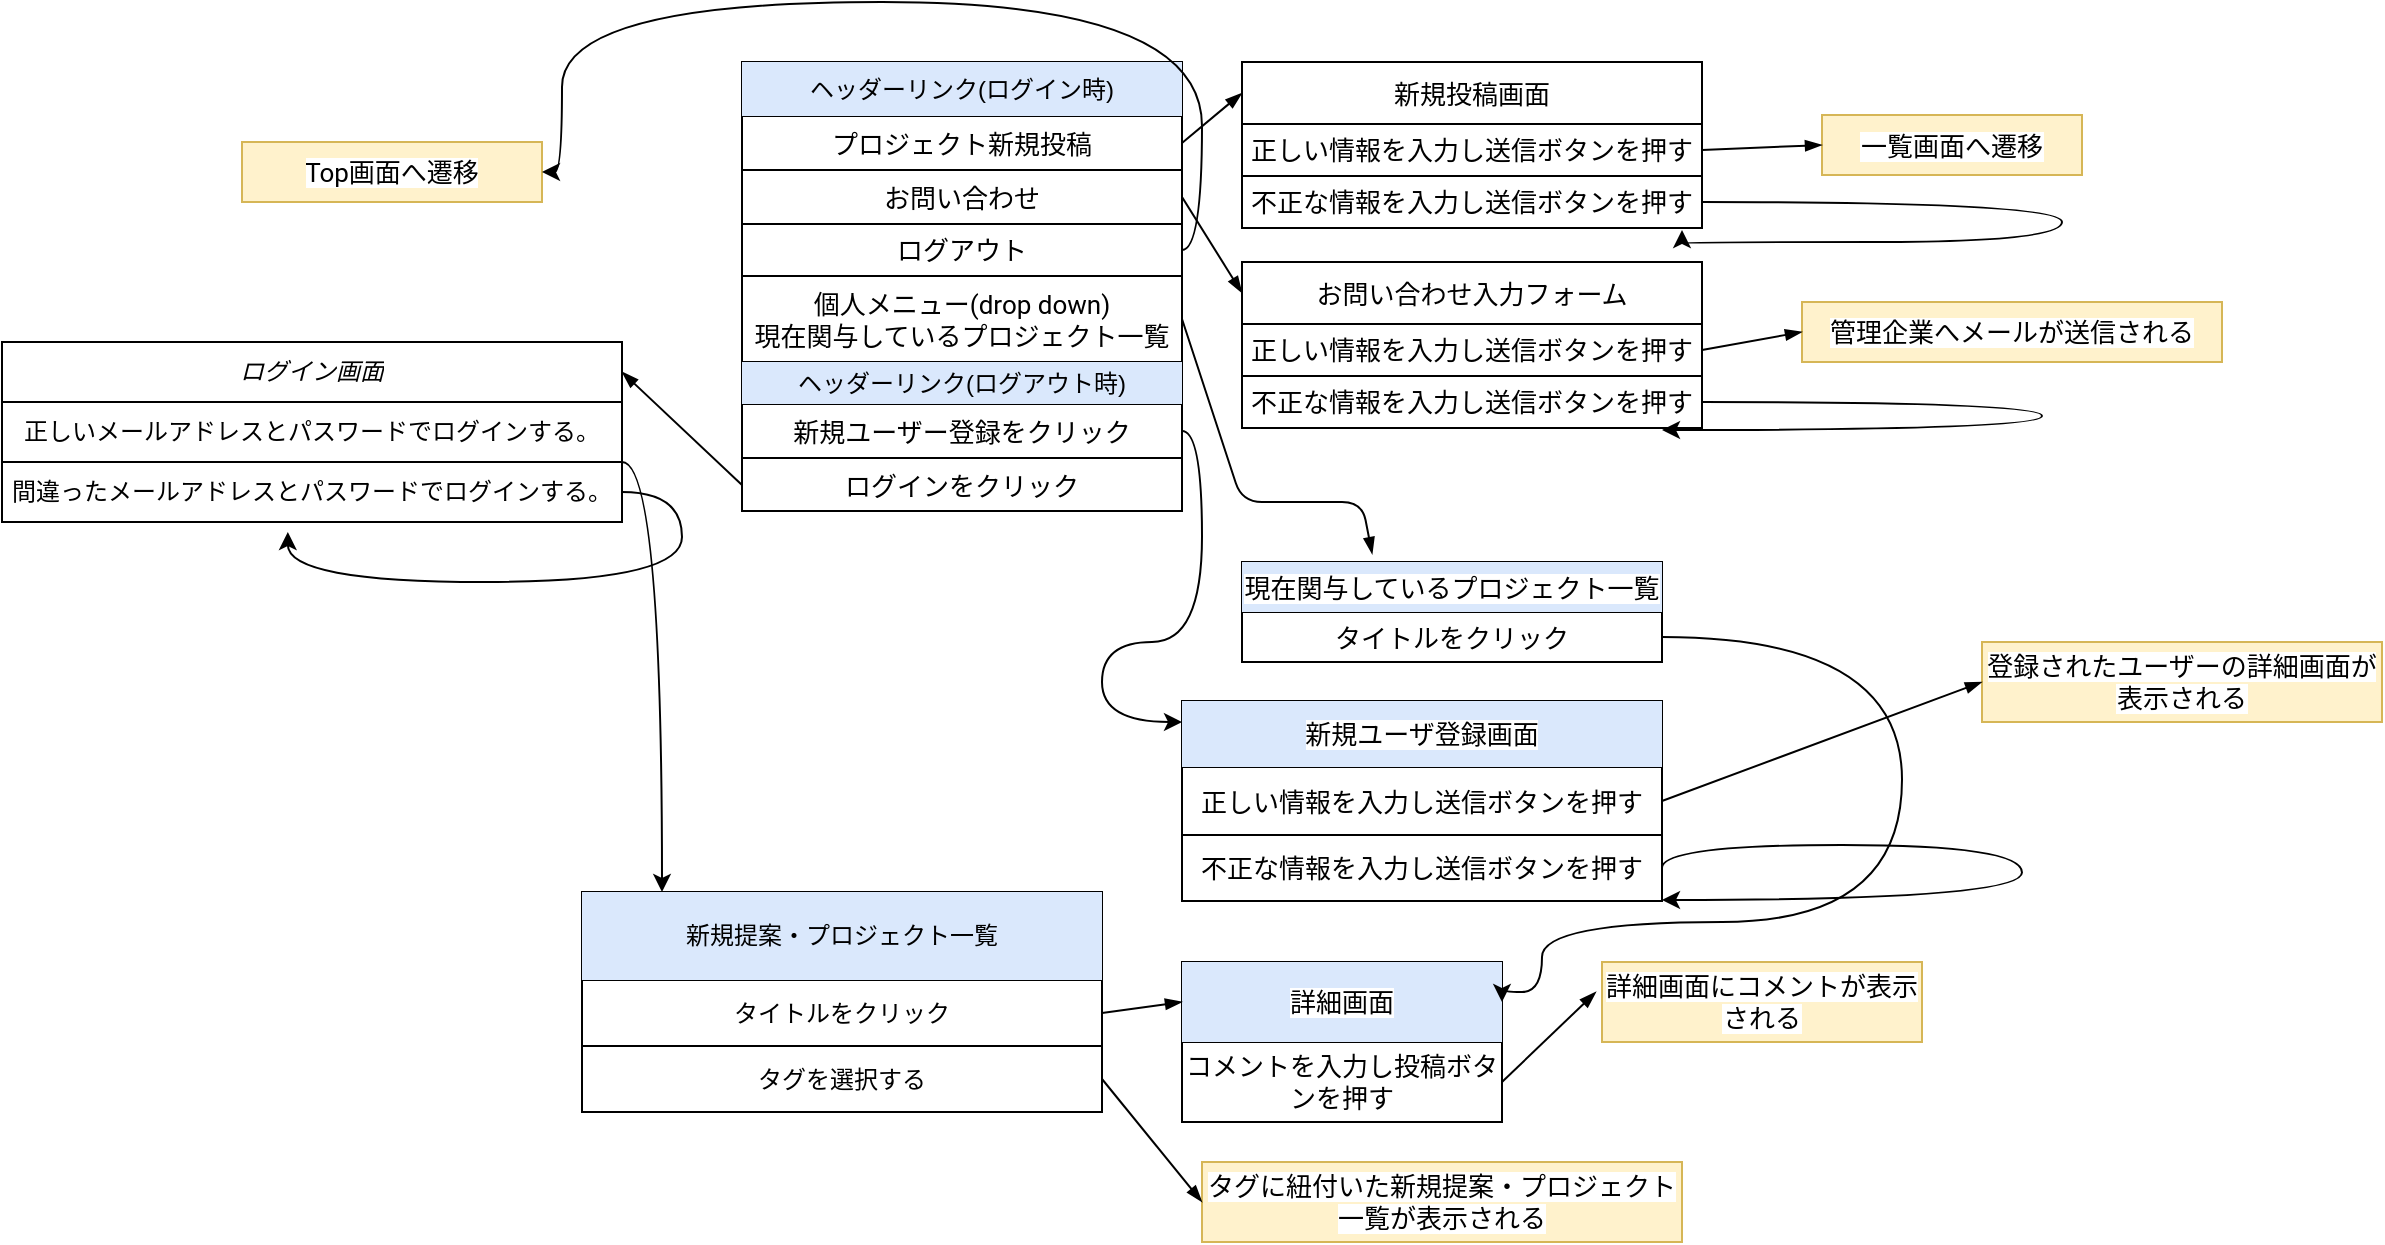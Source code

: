 <mxfile version="14.1.3" type="github" pages="2">
  <diagram id="C5RBs43oDa-KdzZeNtuy" name="画面遷移図">
    <mxGraphModel dx="481" dy="471" grid="1" gridSize="10" guides="1" tooltips="1" connect="1" arrows="1" fold="1" page="1" pageScale="1" pageWidth="1654" pageHeight="1169" math="0" shadow="0">
      <root>
        <mxCell id="WIyWlLk6GJQsqaUBKTNV-0" />
        <mxCell id="WIyWlLk6GJQsqaUBKTNV-1" parent="WIyWlLk6GJQsqaUBKTNV-0" />
        <mxCell id="aL4d4vG_SEdJMuqijJNs-0" value="" style="edgeStyle=orthogonalEdgeStyle;orthogonalLoop=1;jettySize=auto;html=1;curved=1;" edge="1" source="aL4d4vG_SEdJMuqijJNs-1" target="aL4d4vG_SEdJMuqijJNs-9" parent="WIyWlLk6GJQsqaUBKTNV-1">
          <mxGeometry relative="1" as="geometry">
            <Array as="points">
              <mxPoint x="500" y="450" />
              <mxPoint x="500" y="690" />
              <mxPoint x="590" y="690" />
            </Array>
          </mxGeometry>
        </mxCell>
        <mxCell id="aL4d4vG_SEdJMuqijJNs-1" value="" style="shape=table;html=1;whiteSpace=wrap;startSize=0;container=1;collapsible=0;childLayout=tableLayout;" vertex="1" parent="WIyWlLk6GJQsqaUBKTNV-1">
          <mxGeometry x="170" y="390" width="310" height="90" as="geometry" />
        </mxCell>
        <mxCell id="aL4d4vG_SEdJMuqijJNs-2" value="" style="shape=partialRectangle;html=1;whiteSpace=wrap;collapsible=0;dropTarget=0;pointerEvents=0;fillColor=none;top=0;left=0;bottom=0;right=0;points=[[0,0.5],[1,0.5]];portConstraint=eastwest;" vertex="1" parent="aL4d4vG_SEdJMuqijJNs-1">
          <mxGeometry width="310" height="30" as="geometry" />
        </mxCell>
        <mxCell id="aL4d4vG_SEdJMuqijJNs-3" value="&lt;span style=&quot;font-style: italic&quot;&gt;ログイン画面&lt;/span&gt;" style="shape=partialRectangle;html=1;whiteSpace=wrap;connectable=0;overflow=hidden;fillColor=none;top=0;left=0;bottom=0;right=0;" vertex="1" parent="aL4d4vG_SEdJMuqijJNs-2">
          <mxGeometry width="310" height="30" as="geometry" />
        </mxCell>
        <mxCell id="aL4d4vG_SEdJMuqijJNs-4" value="" style="shape=partialRectangle;html=1;whiteSpace=wrap;collapsible=0;dropTarget=0;pointerEvents=0;fillColor=none;top=0;left=0;bottom=0;right=0;points=[[0,0.5],[1,0.5]];portConstraint=eastwest;" vertex="1" parent="aL4d4vG_SEdJMuqijJNs-1">
          <mxGeometry y="30" width="310" height="30" as="geometry" />
        </mxCell>
        <mxCell id="aL4d4vG_SEdJMuqijJNs-5" value="&lt;span style=&quot;text-align: left&quot;&gt;正しいメールアドレスとパスワードでログインする。&lt;/span&gt;" style="shape=partialRectangle;html=1;whiteSpace=wrap;connectable=0;overflow=hidden;fillColor=none;top=0;left=0;bottom=0;right=0;" vertex="1" parent="aL4d4vG_SEdJMuqijJNs-4">
          <mxGeometry width="310" height="30" as="geometry" />
        </mxCell>
        <mxCell id="aL4d4vG_SEdJMuqijJNs-6" value="" style="shape=partialRectangle;html=1;whiteSpace=wrap;collapsible=0;dropTarget=0;pointerEvents=0;fillColor=none;top=0;left=0;bottom=0;right=0;points=[[0,0.5],[1,0.5]];portConstraint=eastwest;" vertex="1" parent="aL4d4vG_SEdJMuqijJNs-1">
          <mxGeometry y="60" width="310" height="30" as="geometry" />
        </mxCell>
        <mxCell id="aL4d4vG_SEdJMuqijJNs-7" value="&lt;span style=&quot;text-align: left&quot;&gt;間違ったメールアドレスとパスワードでログインする。&lt;/span&gt;" style="shape=partialRectangle;html=1;whiteSpace=wrap;connectable=0;overflow=hidden;fillColor=none;top=0;left=0;bottom=0;right=0;" vertex="1" parent="aL4d4vG_SEdJMuqijJNs-6">
          <mxGeometry width="310" height="30" as="geometry" />
        </mxCell>
        <mxCell id="aL4d4vG_SEdJMuqijJNs-8" style="edgeStyle=orthogonalEdgeStyle;curved=1;orthogonalLoop=1;jettySize=auto;html=1;exitX=1;exitY=0.5;exitDx=0;exitDy=0;entryX=0.461;entryY=1.167;entryDx=0;entryDy=0;entryPerimeter=0;" edge="1" parent="aL4d4vG_SEdJMuqijJNs-1" source="aL4d4vG_SEdJMuqijJNs-6" target="aL4d4vG_SEdJMuqijJNs-6">
          <mxGeometry relative="1" as="geometry">
            <mxPoint x="380" y="210" as="targetPoint" />
            <Array as="points">
              <mxPoint x="340" y="75" />
              <mxPoint x="340" y="120" />
              <mxPoint x="143" y="120" />
            </Array>
          </mxGeometry>
        </mxCell>
        <mxCell id="aL4d4vG_SEdJMuqijJNs-9" value="" style="shape=table;html=1;whiteSpace=wrap;startSize=0;container=1;collapsible=0;childLayout=tableLayout;" vertex="1" parent="WIyWlLk6GJQsqaUBKTNV-1">
          <mxGeometry x="460" y="665" width="260" height="110" as="geometry" />
        </mxCell>
        <mxCell id="aL4d4vG_SEdJMuqijJNs-10" value="" style="shape=partialRectangle;html=1;whiteSpace=wrap;collapsible=0;dropTarget=0;pointerEvents=0;fillColor=none;top=0;left=0;bottom=0;right=0;points=[[0,0.5],[1,0.5]];portConstraint=eastwest;" vertex="1" parent="aL4d4vG_SEdJMuqijJNs-9">
          <mxGeometry width="260" height="44" as="geometry" />
        </mxCell>
        <mxCell id="aL4d4vG_SEdJMuqijJNs-11" value="&lt;span&gt;新規提案・プロジェクト一覧&lt;/span&gt;" style="shape=partialRectangle;html=1;whiteSpace=wrap;connectable=0;overflow=hidden;fillColor=#dae8fc;top=0;left=0;bottom=0;right=0;fontStyle=0;strokeColor=#6c8ebf;" vertex="1" parent="aL4d4vG_SEdJMuqijJNs-10">
          <mxGeometry width="260" height="44" as="geometry" />
        </mxCell>
        <mxCell id="aL4d4vG_SEdJMuqijJNs-12" value="" style="shape=partialRectangle;html=1;whiteSpace=wrap;collapsible=0;dropTarget=0;pointerEvents=0;fillColor=none;top=0;left=0;bottom=0;right=0;points=[[0,0.5],[1,0.5]];portConstraint=eastwest;" vertex="1" parent="aL4d4vG_SEdJMuqijJNs-9">
          <mxGeometry y="44" width="260" height="33" as="geometry" />
        </mxCell>
        <mxCell id="aL4d4vG_SEdJMuqijJNs-13" value="&lt;div style=&quot;text-align: left&quot;&gt;&lt;span&gt;タイトルをクリック&lt;/span&gt;&lt;/div&gt;" style="shape=partialRectangle;html=1;whiteSpace=wrap;connectable=0;overflow=hidden;fillColor=none;top=0;left=0;bottom=0;right=0;" vertex="1" parent="aL4d4vG_SEdJMuqijJNs-12">
          <mxGeometry width="260" height="33" as="geometry" />
        </mxCell>
        <mxCell id="aL4d4vG_SEdJMuqijJNs-14" value="" style="shape=partialRectangle;html=1;whiteSpace=wrap;collapsible=0;dropTarget=0;pointerEvents=0;fillColor=none;top=0;left=0;bottom=0;right=0;points=[[0,0.5],[1,0.5]];portConstraint=eastwest;" vertex="1" parent="aL4d4vG_SEdJMuqijJNs-9">
          <mxGeometry y="77" width="260" height="33" as="geometry" />
        </mxCell>
        <mxCell id="aL4d4vG_SEdJMuqijJNs-15" value="&lt;div style=&quot;text-align: left&quot;&gt;&lt;span&gt;タグを選択する&lt;/span&gt;&lt;/div&gt;" style="shape=partialRectangle;html=1;whiteSpace=wrap;connectable=0;overflow=hidden;fillColor=none;top=0;left=0;bottom=0;right=0;" vertex="1" parent="aL4d4vG_SEdJMuqijJNs-14">
          <mxGeometry width="260" height="33" as="geometry" />
        </mxCell>
        <mxCell id="aL4d4vG_SEdJMuqijJNs-16" value="" style="shape=table;html=1;whiteSpace=wrap;startSize=0;container=1;collapsible=0;childLayout=tableLayout;" vertex="1" parent="WIyWlLk6GJQsqaUBKTNV-1">
          <mxGeometry x="760" y="700" width="160" height="80" as="geometry" />
        </mxCell>
        <mxCell id="aL4d4vG_SEdJMuqijJNs-17" value="" style="shape=partialRectangle;html=1;whiteSpace=wrap;collapsible=0;dropTarget=0;pointerEvents=0;fillColor=none;top=0;left=0;bottom=0;right=0;points=[[0,0.5],[1,0.5]];portConstraint=eastwest;" vertex="1" parent="aL4d4vG_SEdJMuqijJNs-16">
          <mxGeometry width="160" height="40" as="geometry" />
        </mxCell>
        <mxCell id="aL4d4vG_SEdJMuqijJNs-18" value="&lt;span style=&quot;font-family: &amp;#34;roboto&amp;#34; , &amp;#34;robotodraft&amp;#34; , &amp;#34;helvetica&amp;#34; , &amp;#34;arial&amp;#34; , sans-serif ; font-size: 13px ; background-color: rgb(255 , 255 , 255)&quot;&gt;詳細画面&lt;/span&gt;" style="shape=partialRectangle;html=1;whiteSpace=wrap;connectable=0;overflow=hidden;fillColor=#dae8fc;top=0;left=0;bottom=0;right=0;strokeColor=#6c8ebf;" vertex="1" parent="aL4d4vG_SEdJMuqijJNs-17">
          <mxGeometry width="160" height="40" as="geometry" />
        </mxCell>
        <mxCell id="aL4d4vG_SEdJMuqijJNs-19" value="" style="shape=partialRectangle;html=1;whiteSpace=wrap;collapsible=0;dropTarget=0;pointerEvents=0;fillColor=none;top=0;left=0;bottom=0;right=0;points=[[0,0.5],[1,0.5]];portConstraint=eastwest;" vertex="1" parent="aL4d4vG_SEdJMuqijJNs-16">
          <mxGeometry y="40" width="160" height="40" as="geometry" />
        </mxCell>
        <mxCell id="aL4d4vG_SEdJMuqijJNs-20" value="&lt;span style=&quot;font-family: &amp;#34;roboto&amp;#34; , &amp;#34;robotodraft&amp;#34; , &amp;#34;helvetica&amp;#34; , &amp;#34;arial&amp;#34; , sans-serif ; font-size: 13px ; background-color: rgb(255 , 255 , 255)&quot;&gt;コメントを入力し&lt;/span&gt;&lt;span style=&quot;font-family: &amp;#34;roboto&amp;#34; , &amp;#34;robotodraft&amp;#34; , &amp;#34;helvetica&amp;#34; , &amp;#34;arial&amp;#34; , sans-serif ; font-size: 13px ; background-color: rgb(255 , 255 , 255)&quot;&gt;投稿ボタンを押す&lt;/span&gt;&lt;span style=&quot;font-family: &amp;#34;roboto&amp;#34; , &amp;#34;robotodraft&amp;#34; , &amp;#34;helvetica&amp;#34; , &amp;#34;arial&amp;#34; , sans-serif ; font-size: 13px ; background-color: rgb(255 , 255 , 255)&quot;&gt;&lt;br&gt;&lt;/span&gt;" style="shape=partialRectangle;html=1;whiteSpace=wrap;connectable=0;overflow=hidden;fillColor=none;top=0;left=0;bottom=0;right=0;" vertex="1" parent="aL4d4vG_SEdJMuqijJNs-19">
          <mxGeometry width="160" height="40" as="geometry" />
        </mxCell>
        <mxCell id="aL4d4vG_SEdJMuqijJNs-31" value="" style="shape=table;html=1;whiteSpace=wrap;startSize=0;container=1;collapsible=0;childLayout=tableLayout;fillColor=#fff2cc;strokeColor=#d6b656;" vertex="1" parent="WIyWlLk6GJQsqaUBKTNV-1">
          <mxGeometry x="970" y="700" width="160" height="40" as="geometry" />
        </mxCell>
        <mxCell id="aL4d4vG_SEdJMuqijJNs-32" value="" style="shape=partialRectangle;html=1;whiteSpace=wrap;collapsible=0;dropTarget=0;pointerEvents=0;fillColor=none;top=0;left=0;bottom=0;right=0;points=[[0,0.5],[1,0.5]];portConstraint=eastwest;" vertex="1" parent="aL4d4vG_SEdJMuqijJNs-31">
          <mxGeometry width="160" height="40" as="geometry" />
        </mxCell>
        <mxCell id="aL4d4vG_SEdJMuqijJNs-33" value="&lt;span style=&quot;font-family: &amp;#34;roboto&amp;#34; , &amp;#34;robotodraft&amp;#34; , &amp;#34;helvetica&amp;#34; , &amp;#34;arial&amp;#34; , sans-serif ; font-size: 13px ; background-color: rgb(255 , 255 , 255)&quot;&gt;詳細画面にコメントが表示される&lt;/span&gt;" style="shape=partialRectangle;html=1;whiteSpace=wrap;connectable=0;overflow=hidden;fillColor=none;top=0;left=0;bottom=0;right=0;" vertex="1" parent="aL4d4vG_SEdJMuqijJNs-32">
          <mxGeometry width="160" height="40" as="geometry" />
        </mxCell>
        <mxCell id="aL4d4vG_SEdJMuqijJNs-34" value="" style="shape=table;html=1;whiteSpace=wrap;startSize=0;container=1;collapsible=0;childLayout=tableLayout;" vertex="1" parent="WIyWlLk6GJQsqaUBKTNV-1">
          <mxGeometry x="540" y="250" width="220" height="150" as="geometry" />
        </mxCell>
        <mxCell id="aL4d4vG_SEdJMuqijJNs-35" value="" style="shape=partialRectangle;html=1;whiteSpace=wrap;collapsible=0;dropTarget=0;pointerEvents=0;fillColor=none;top=0;left=0;bottom=0;right=0;points=[[0,0.5],[1,0.5]];portConstraint=eastwest;" vertex="1" parent="aL4d4vG_SEdJMuqijJNs-34">
          <mxGeometry width="220" height="27" as="geometry" />
        </mxCell>
        <mxCell id="aL4d4vG_SEdJMuqijJNs-36" value="ヘッダーリンク(ログイン時)" style="shape=partialRectangle;html=1;whiteSpace=wrap;connectable=0;overflow=hidden;fillColor=#dae8fc;top=0;left=0;bottom=0;right=0;strokeColor=#6c8ebf;" vertex="1" parent="aL4d4vG_SEdJMuqijJNs-35">
          <mxGeometry width="220" height="27" as="geometry" />
        </mxCell>
        <mxCell id="aL4d4vG_SEdJMuqijJNs-37" value="" style="shape=partialRectangle;html=1;whiteSpace=wrap;collapsible=0;dropTarget=0;pointerEvents=0;fillColor=none;top=0;left=0;bottom=0;right=0;points=[[0,0.5],[1,0.5]];portConstraint=eastwest;" vertex="1" parent="aL4d4vG_SEdJMuqijJNs-34">
          <mxGeometry y="27" width="220" height="27" as="geometry" />
        </mxCell>
        <mxCell id="aL4d4vG_SEdJMuqijJNs-38" value="&lt;span style=&quot;font-family: &amp;#34;roboto&amp;#34; , &amp;#34;robotodraft&amp;#34; , &amp;#34;helvetica&amp;#34; , &amp;#34;arial&amp;#34; , sans-serif ; font-size: 13px ; background-color: rgb(255 , 255 , 255)&quot;&gt;プロジェクト新規投稿&lt;/span&gt;" style="shape=partialRectangle;html=1;whiteSpace=wrap;connectable=0;overflow=hidden;fillColor=none;top=0;left=0;bottom=0;right=0;" vertex="1" parent="aL4d4vG_SEdJMuqijJNs-37">
          <mxGeometry width="220" height="27" as="geometry" />
        </mxCell>
        <mxCell id="aL4d4vG_SEdJMuqijJNs-39" value="" style="shape=partialRectangle;html=1;whiteSpace=wrap;collapsible=0;dropTarget=0;pointerEvents=0;fillColor=none;top=0;left=0;bottom=0;right=0;points=[[0,0.5],[1,0.5]];portConstraint=eastwest;" vertex="1" parent="aL4d4vG_SEdJMuqijJNs-34">
          <mxGeometry y="54" width="220" height="27" as="geometry" />
        </mxCell>
        <mxCell id="aL4d4vG_SEdJMuqijJNs-40" value="&lt;span style=&quot;font-family: &amp;#34;roboto&amp;#34; , &amp;#34;robotodraft&amp;#34; , &amp;#34;helvetica&amp;#34; , &amp;#34;arial&amp;#34; , sans-serif ; font-size: 13px ; background-color: rgb(255 , 255 , 255)&quot;&gt;お問い合わせ&lt;/span&gt;" style="shape=partialRectangle;html=1;whiteSpace=wrap;connectable=0;overflow=hidden;fillColor=none;top=0;left=0;bottom=0;right=0;" vertex="1" parent="aL4d4vG_SEdJMuqijJNs-39">
          <mxGeometry width="220" height="27" as="geometry" />
        </mxCell>
        <mxCell id="aL4d4vG_SEdJMuqijJNs-41" style="shape=partialRectangle;html=1;whiteSpace=wrap;collapsible=0;dropTarget=0;pointerEvents=0;fillColor=none;top=0;left=0;bottom=0;right=0;points=[[0,0.5],[1,0.5]];portConstraint=eastwest;" vertex="1" parent="aL4d4vG_SEdJMuqijJNs-34">
          <mxGeometry y="81" width="220" height="26" as="geometry" />
        </mxCell>
        <mxCell id="aL4d4vG_SEdJMuqijJNs-42" value="&lt;span style=&quot;font-family: &amp;#34;roboto&amp;#34; , &amp;#34;robotodraft&amp;#34; , &amp;#34;helvetica&amp;#34; , &amp;#34;arial&amp;#34; , sans-serif ; font-size: 13px ; background-color: rgb(255 , 255 , 255)&quot;&gt;ログアウト&lt;/span&gt;" style="shape=partialRectangle;html=1;whiteSpace=wrap;connectable=0;overflow=hidden;fillColor=none;top=0;left=0;bottom=0;right=0;" vertex="1" parent="aL4d4vG_SEdJMuqijJNs-41">
          <mxGeometry width="220" height="26" as="geometry" />
        </mxCell>
        <mxCell id="aL4d4vG_SEdJMuqijJNs-43" style="shape=partialRectangle;html=1;whiteSpace=wrap;collapsible=0;dropTarget=0;pointerEvents=0;fillColor=none;top=0;left=0;bottom=0;right=0;points=[[0,0.5],[1,0.5]];portConstraint=eastwest;" vertex="1" parent="aL4d4vG_SEdJMuqijJNs-34">
          <mxGeometry y="107" width="220" height="43" as="geometry" />
        </mxCell>
        <mxCell id="aL4d4vG_SEdJMuqijJNs-44" value="&lt;span style=&quot;font-family: &amp;#34;roboto&amp;#34; , &amp;#34;robotodraft&amp;#34; , &amp;#34;helvetica&amp;#34; , &amp;#34;arial&amp;#34; , sans-serif ; font-size: 13px ; background-color: rgb(255 , 255 , 255)&quot;&gt;個人メニュー(drop down)&lt;br&gt;&lt;/span&gt;&lt;span style=&quot;font-family: &amp;#34;roboto&amp;#34; , &amp;#34;robotodraft&amp;#34; , &amp;#34;helvetica&amp;#34; , &amp;#34;arial&amp;#34; , sans-serif ; font-size: 13px ; background-color: rgb(255 , 255 , 255)&quot;&gt;現在関与しているプロジェクト一覧&lt;/span&gt;&lt;span style=&quot;font-family: &amp;#34;roboto&amp;#34; , &amp;#34;robotodraft&amp;#34; , &amp;#34;helvetica&amp;#34; , &amp;#34;arial&amp;#34; , sans-serif ; font-size: 13px ; background-color: rgb(255 , 255 , 255)&quot;&gt;&lt;br&gt;&lt;/span&gt;" style="shape=partialRectangle;html=1;whiteSpace=wrap;connectable=0;overflow=hidden;fillColor=none;top=0;left=0;bottom=0;right=0;strokeWidth=4;" vertex="1" parent="aL4d4vG_SEdJMuqijJNs-43">
          <mxGeometry width="220" height="43" as="geometry" />
        </mxCell>
        <mxCell id="aL4d4vG_SEdJMuqijJNs-45" value="" style="shape=table;html=1;whiteSpace=wrap;startSize=0;container=1;collapsible=0;childLayout=tableLayout;" vertex="1" parent="WIyWlLk6GJQsqaUBKTNV-1">
          <mxGeometry x="790" y="250" width="230" height="83" as="geometry" />
        </mxCell>
        <mxCell id="aL4d4vG_SEdJMuqijJNs-46" value="" style="shape=partialRectangle;html=1;whiteSpace=wrap;collapsible=0;dropTarget=0;pointerEvents=0;fillColor=none;top=0;left=0;bottom=0;right=0;points=[[0,0.5],[1,0.5]];portConstraint=eastwest;" vertex="1" parent="aL4d4vG_SEdJMuqijJNs-45">
          <mxGeometry width="230" height="31" as="geometry" />
        </mxCell>
        <mxCell id="aL4d4vG_SEdJMuqijJNs-47" value="&lt;span style=&quot;font-family: &amp;#34;roboto&amp;#34; , &amp;#34;robotodraft&amp;#34; , &amp;#34;helvetica&amp;#34; , &amp;#34;arial&amp;#34; , sans-serif ; font-size: 13px ; background-color: rgb(255 , 255 , 255)&quot;&gt;新規投稿画面&lt;/span&gt;" style="shape=partialRectangle;html=1;whiteSpace=wrap;connectable=0;overflow=hidden;fillColor=none;top=0;left=0;bottom=0;right=0;" vertex="1" parent="aL4d4vG_SEdJMuqijJNs-46">
          <mxGeometry width="230" height="31" as="geometry" />
        </mxCell>
        <mxCell id="aL4d4vG_SEdJMuqijJNs-48" value="" style="shape=partialRectangle;html=1;whiteSpace=wrap;collapsible=0;dropTarget=0;pointerEvents=0;fillColor=none;top=0;left=0;bottom=0;right=0;points=[[0,0.5],[1,0.5]];portConstraint=eastwest;" vertex="1" parent="aL4d4vG_SEdJMuqijJNs-45">
          <mxGeometry y="31" width="230" height="26" as="geometry" />
        </mxCell>
        <mxCell id="aL4d4vG_SEdJMuqijJNs-49" value="&lt;span style=&quot;font-family: &amp;#34;roboto&amp;#34; , &amp;#34;robotodraft&amp;#34; , &amp;#34;helvetica&amp;#34; , &amp;#34;arial&amp;#34; , sans-serif ; font-size: 13px ; background-color: rgb(255 , 255 , 255)&quot;&gt;正しい情報を入力し送信ボタンを押す&lt;/span&gt;" style="shape=partialRectangle;html=1;whiteSpace=wrap;connectable=0;overflow=hidden;fillColor=none;top=0;left=0;bottom=0;right=0;" vertex="1" parent="aL4d4vG_SEdJMuqijJNs-48">
          <mxGeometry width="230" height="26" as="geometry" />
        </mxCell>
        <mxCell id="aL4d4vG_SEdJMuqijJNs-50" style="shape=partialRectangle;html=1;whiteSpace=wrap;collapsible=0;dropTarget=0;pointerEvents=0;fillColor=none;top=0;left=0;bottom=0;right=0;points=[[0,0.5],[1,0.5]];portConstraint=eastwest;" vertex="1" parent="aL4d4vG_SEdJMuqijJNs-45">
          <mxGeometry y="57" width="230" height="26" as="geometry" />
        </mxCell>
        <mxCell id="aL4d4vG_SEdJMuqijJNs-51" value="&lt;span style=&quot;font-family: &amp;#34;roboto&amp;#34; , &amp;#34;robotodraft&amp;#34; , &amp;#34;helvetica&amp;#34; , &amp;#34;arial&amp;#34; , sans-serif ; font-size: 13px ; background-color: rgb(255 , 255 , 255)&quot;&gt;不正な情報を入力し送信ボタンを押す&lt;/span&gt;" style="shape=partialRectangle;html=1;whiteSpace=wrap;connectable=0;overflow=hidden;fillColor=none;top=0;left=0;bottom=0;right=0;" vertex="1" parent="aL4d4vG_SEdJMuqijJNs-50">
          <mxGeometry width="230" height="26" as="geometry" />
        </mxCell>
        <mxCell id="aL4d4vG_SEdJMuqijJNs-52" value="" style="shape=table;html=1;whiteSpace=wrap;startSize=0;container=1;collapsible=0;childLayout=tableLayout;fillColor=#fff2cc;strokeColor=#d6b656;" vertex="1" parent="WIyWlLk6GJQsqaUBKTNV-1">
          <mxGeometry x="1080" y="276.5" width="130" height="30" as="geometry" />
        </mxCell>
        <mxCell id="aL4d4vG_SEdJMuqijJNs-53" value="" style="shape=partialRectangle;html=1;whiteSpace=wrap;collapsible=0;dropTarget=0;pointerEvents=0;fillColor=none;top=0;left=0;bottom=0;right=0;points=[[0,0.5],[1,0.5]];portConstraint=eastwest;" vertex="1" parent="aL4d4vG_SEdJMuqijJNs-52">
          <mxGeometry width="130" height="30" as="geometry" />
        </mxCell>
        <mxCell id="aL4d4vG_SEdJMuqijJNs-54" value="&lt;span style=&quot;font-family: &amp;#34;roboto&amp;#34; , &amp;#34;robotodraft&amp;#34; , &amp;#34;helvetica&amp;#34; , &amp;#34;arial&amp;#34; , sans-serif ; font-size: 13px ; background-color: rgb(255 , 255 , 255)&quot;&gt;一覧画面へ遷移&lt;/span&gt;" style="shape=partialRectangle;html=1;whiteSpace=wrap;connectable=0;overflow=hidden;fillColor=none;top=0;left=0;bottom=0;right=0;" vertex="1" parent="aL4d4vG_SEdJMuqijJNs-53">
          <mxGeometry width="130" height="30" as="geometry" />
        </mxCell>
        <mxCell id="aL4d4vG_SEdJMuqijJNs-55" value="" style="shape=table;html=1;whiteSpace=wrap;startSize=0;container=1;collapsible=0;childLayout=tableLayout;" vertex="1" parent="WIyWlLk6GJQsqaUBKTNV-1">
          <mxGeometry x="790" y="350" width="230" height="83" as="geometry" />
        </mxCell>
        <mxCell id="aL4d4vG_SEdJMuqijJNs-56" value="" style="shape=partialRectangle;html=1;whiteSpace=wrap;collapsible=0;dropTarget=0;pointerEvents=0;fillColor=none;top=0;left=0;bottom=0;right=0;points=[[0,0.5],[1,0.5]];portConstraint=eastwest;" vertex="1" parent="aL4d4vG_SEdJMuqijJNs-55">
          <mxGeometry width="230" height="31" as="geometry" />
        </mxCell>
        <mxCell id="aL4d4vG_SEdJMuqijJNs-57" value="&lt;span style=&quot;font-family: &amp;#34;roboto&amp;#34; , &amp;#34;robotodraft&amp;#34; , &amp;#34;helvetica&amp;#34; , &amp;#34;arial&amp;#34; , sans-serif ; font-size: 13px ; background-color: rgb(255 , 255 , 255)&quot;&gt;お問い合わせ入力フォーム&lt;/span&gt;" style="shape=partialRectangle;html=1;whiteSpace=wrap;connectable=0;overflow=hidden;fillColor=none;top=0;left=0;bottom=0;right=0;" vertex="1" parent="aL4d4vG_SEdJMuqijJNs-56">
          <mxGeometry width="230" height="31" as="geometry" />
        </mxCell>
        <mxCell id="aL4d4vG_SEdJMuqijJNs-58" value="" style="shape=partialRectangle;html=1;whiteSpace=wrap;collapsible=0;dropTarget=0;pointerEvents=0;fillColor=none;top=0;left=0;bottom=0;right=0;points=[[0,0.5],[1,0.5]];portConstraint=eastwest;" vertex="1" parent="aL4d4vG_SEdJMuqijJNs-55">
          <mxGeometry y="31" width="230" height="26" as="geometry" />
        </mxCell>
        <mxCell id="aL4d4vG_SEdJMuqijJNs-59" value="&lt;span style=&quot;font-family: &amp;#34;roboto&amp;#34; , &amp;#34;robotodraft&amp;#34; , &amp;#34;helvetica&amp;#34; , &amp;#34;arial&amp;#34; , sans-serif ; font-size: 13px ; background-color: rgb(255 , 255 , 255)&quot;&gt;正しい情報を入力し送信ボタンを押す&lt;/span&gt;" style="shape=partialRectangle;html=1;whiteSpace=wrap;connectable=0;overflow=hidden;fillColor=none;top=0;left=0;bottom=0;right=0;" vertex="1" parent="aL4d4vG_SEdJMuqijJNs-58">
          <mxGeometry width="230" height="26" as="geometry" />
        </mxCell>
        <mxCell id="aL4d4vG_SEdJMuqijJNs-60" style="shape=partialRectangle;html=1;whiteSpace=wrap;collapsible=0;dropTarget=0;pointerEvents=0;fillColor=none;top=0;left=0;bottom=0;right=0;points=[[0,0.5],[1,0.5]];portConstraint=eastwest;" vertex="1" parent="aL4d4vG_SEdJMuqijJNs-55">
          <mxGeometry y="57" width="230" height="26" as="geometry" />
        </mxCell>
        <mxCell id="aL4d4vG_SEdJMuqijJNs-61" value="&lt;span style=&quot;font-family: &amp;#34;roboto&amp;#34; , &amp;#34;robotodraft&amp;#34; , &amp;#34;helvetica&amp;#34; , &amp;#34;arial&amp;#34; , sans-serif ; font-size: 13px ; background-color: rgb(255 , 255 , 255)&quot;&gt;不正な情報を入力し送信ボタンを押す&lt;/span&gt;" style="shape=partialRectangle;html=1;whiteSpace=wrap;connectable=0;overflow=hidden;fillColor=none;top=0;left=0;bottom=0;right=0;" vertex="1" parent="aL4d4vG_SEdJMuqijJNs-60">
          <mxGeometry width="230" height="26" as="geometry" />
        </mxCell>
        <mxCell id="aL4d4vG_SEdJMuqijJNs-62" style="edgeStyle=orthogonalEdgeStyle;curved=1;orthogonalLoop=1;jettySize=auto;html=1;exitX=1;exitY=0.5;exitDx=0;exitDy=0;exitPerimeter=0;" edge="1" parent="aL4d4vG_SEdJMuqijJNs-55" source="aL4d4vG_SEdJMuqijJNs-60">
          <mxGeometry relative="1" as="geometry">
            <mxPoint x="240" y="70" as="sourcePoint" />
            <mxPoint x="210" y="84" as="targetPoint" />
            <Array as="points">
              <mxPoint x="400" y="70" />
              <mxPoint x="400" y="84" />
            </Array>
          </mxGeometry>
        </mxCell>
        <mxCell id="aL4d4vG_SEdJMuqijJNs-63" value="" style="shape=table;html=1;whiteSpace=wrap;startSize=0;container=1;collapsible=0;childLayout=tableLayout;fillColor=#fff2cc;strokeColor=#d6b656;" vertex="1" parent="WIyWlLk6GJQsqaUBKTNV-1">
          <mxGeometry x="1070" y="370" width="210" height="30" as="geometry" />
        </mxCell>
        <mxCell id="aL4d4vG_SEdJMuqijJNs-64" value="" style="shape=partialRectangle;html=1;whiteSpace=wrap;collapsible=0;dropTarget=0;pointerEvents=0;fillColor=none;top=0;left=0;bottom=0;right=0;points=[[0,0.5],[1,0.5]];portConstraint=eastwest;" vertex="1" parent="aL4d4vG_SEdJMuqijJNs-63">
          <mxGeometry width="210" height="30" as="geometry" />
        </mxCell>
        <mxCell id="aL4d4vG_SEdJMuqijJNs-65" value="&lt;span style=&quot;font-family: &amp;#34;roboto&amp;#34; , &amp;#34;robotodraft&amp;#34; , &amp;#34;helvetica&amp;#34; , &amp;#34;arial&amp;#34; , sans-serif ; font-size: 13px ; background-color: rgb(255 , 255 , 255)&quot;&gt;管理企業へメールが送信される&lt;/span&gt;" style="shape=partialRectangle;html=1;whiteSpace=wrap;connectable=0;overflow=hidden;fillColor=none;top=0;left=0;bottom=0;right=0;" vertex="1" parent="aL4d4vG_SEdJMuqijJNs-64">
          <mxGeometry width="210" height="30" as="geometry" />
        </mxCell>
        <mxCell id="aL4d4vG_SEdJMuqijJNs-66" value="" style="shape=table;html=1;whiteSpace=wrap;startSize=0;container=1;collapsible=0;childLayout=tableLayout;fillColor=#fff2cc;strokeColor=#d6b656;" vertex="1" parent="WIyWlLk6GJQsqaUBKTNV-1">
          <mxGeometry x="290" y="290" width="150" height="30" as="geometry" />
        </mxCell>
        <mxCell id="aL4d4vG_SEdJMuqijJNs-67" value="" style="shape=partialRectangle;html=1;whiteSpace=wrap;collapsible=0;dropTarget=0;pointerEvents=0;fillColor=none;top=0;left=0;bottom=0;right=0;points=[[0,0.5],[1,0.5]];portConstraint=eastwest;" vertex="1" parent="aL4d4vG_SEdJMuqijJNs-66">
          <mxGeometry width="150" height="30" as="geometry" />
        </mxCell>
        <mxCell id="aL4d4vG_SEdJMuqijJNs-68" value="&lt;span style=&quot;font-family: &amp;#34;roboto&amp;#34; , &amp;#34;robotodraft&amp;#34; , &amp;#34;helvetica&amp;#34; , &amp;#34;arial&amp;#34; , sans-serif ; font-size: 13px ; background-color: rgb(255 , 255 , 255)&quot;&gt;Top画面へ遷移&lt;/span&gt;" style="shape=partialRectangle;html=1;whiteSpace=wrap;connectable=0;overflow=hidden;fillColor=none;top=0;left=0;bottom=0;right=0;" vertex="1" parent="aL4d4vG_SEdJMuqijJNs-67">
          <mxGeometry width="150" height="30" as="geometry" />
        </mxCell>
        <mxCell id="aL4d4vG_SEdJMuqijJNs-69" style="edgeStyle=orthogonalEdgeStyle;curved=1;orthogonalLoop=1;jettySize=auto;html=1;exitX=1;exitY=0.5;exitDx=0;exitDy=0;entryX=1;entryY=0.5;entryDx=0;entryDy=0;" edge="1" source="aL4d4vG_SEdJMuqijJNs-73" target="aL4d4vG_SEdJMuqijJNs-17" parent="WIyWlLk6GJQsqaUBKTNV-1">
          <mxGeometry relative="1" as="geometry">
            <mxPoint x="1010" y="538" as="sourcePoint" />
            <mxPoint x="930" y="715" as="targetPoint" />
            <Array as="points">
              <mxPoint x="1120" y="538" />
              <mxPoint x="1120" y="680" />
              <mxPoint x="940" y="680" />
              <mxPoint x="940" y="715" />
            </Array>
          </mxGeometry>
        </mxCell>
        <mxCell id="aL4d4vG_SEdJMuqijJNs-70" value="" style="shape=table;html=1;whiteSpace=wrap;startSize=0;container=1;collapsible=0;childLayout=tableLayout;" vertex="1" parent="WIyWlLk6GJQsqaUBKTNV-1">
          <mxGeometry x="790" y="500" width="210" height="50" as="geometry" />
        </mxCell>
        <mxCell id="aL4d4vG_SEdJMuqijJNs-71" value="" style="shape=partialRectangle;html=1;whiteSpace=wrap;collapsible=0;dropTarget=0;pointerEvents=0;fillColor=none;top=0;left=0;bottom=0;right=0;points=[[0,0.5],[1,0.5]];portConstraint=eastwest;" vertex="1" parent="aL4d4vG_SEdJMuqijJNs-70">
          <mxGeometry width="210" height="25" as="geometry" />
        </mxCell>
        <mxCell id="aL4d4vG_SEdJMuqijJNs-72" value="&lt;meta charset=&quot;utf-8&quot;&gt;&lt;span style=&quot;color: rgb(0, 0, 0); font-family: roboto, robotodraft, helvetica, arial, sans-serif; font-size: 13px; font-style: normal; font-weight: 400; letter-spacing: normal; text-align: center; text-indent: 0px; text-transform: none; word-spacing: 0px; background-color: rgb(255, 255, 255); display: inline; float: none;&quot;&gt;現在関与しているプロジェクト一覧&lt;/span&gt;" style="shape=partialRectangle;html=1;whiteSpace=wrap;connectable=0;overflow=hidden;fillColor=#dae8fc;top=0;left=0;bottom=0;right=0;strokeColor=#6c8ebf;" vertex="1" parent="aL4d4vG_SEdJMuqijJNs-71">
          <mxGeometry width="210" height="25" as="geometry" />
        </mxCell>
        <mxCell id="aL4d4vG_SEdJMuqijJNs-73" style="shape=partialRectangle;html=1;whiteSpace=wrap;collapsible=0;dropTarget=0;pointerEvents=0;fillColor=none;top=0;left=0;bottom=0;right=0;points=[[0,0.5],[1,0.5]];portConstraint=eastwest;" vertex="1" parent="aL4d4vG_SEdJMuqijJNs-70">
          <mxGeometry y="25" width="210" height="25" as="geometry" />
        </mxCell>
        <mxCell id="aL4d4vG_SEdJMuqijJNs-74" value="&lt;meta charset=&quot;utf-8&quot;&gt;&lt;span style=&quot;color: rgb(0, 0, 0); font-family: roboto, robotodraft, helvetica, arial, sans-serif; font-size: 13px; font-style: normal; font-weight: 400; letter-spacing: normal; text-indent: 0px; text-transform: none; word-spacing: 0px; background-color: rgb(255, 255, 255); display: inline; float: none;&quot;&gt;タイトルをクリック&lt;/span&gt;" style="shape=partialRectangle;html=1;whiteSpace=wrap;connectable=0;overflow=hidden;fillColor=none;top=0;left=0;bottom=0;right=0;" vertex="1" parent="aL4d4vG_SEdJMuqijJNs-73">
          <mxGeometry width="210" height="25" as="geometry" />
        </mxCell>
        <mxCell id="aL4d4vG_SEdJMuqijJNs-82" value="" style="shape=table;html=1;whiteSpace=wrap;startSize=0;container=1;collapsible=0;childLayout=tableLayout;" vertex="1" parent="WIyWlLk6GJQsqaUBKTNV-1">
          <mxGeometry x="760" y="569.5" width="240" height="100" as="geometry" />
        </mxCell>
        <mxCell id="aL4d4vG_SEdJMuqijJNs-83" value="" style="shape=partialRectangle;html=1;whiteSpace=wrap;collapsible=0;dropTarget=0;pointerEvents=0;fillColor=none;top=0;left=0;bottom=0;right=0;points=[[0,0.5],[1,0.5]];portConstraint=eastwest;" vertex="1" parent="aL4d4vG_SEdJMuqijJNs-82">
          <mxGeometry width="240" height="33" as="geometry" />
        </mxCell>
        <mxCell id="aL4d4vG_SEdJMuqijJNs-84" value="&lt;span style=&quot;font-family: &amp;#34;roboto&amp;#34; , &amp;#34;robotodraft&amp;#34; , &amp;#34;helvetica&amp;#34; , &amp;#34;arial&amp;#34; , sans-serif ; font-size: 13px ; background-color: rgb(255 , 255 , 255)&quot;&gt;新規ユーザ登録画面&lt;/span&gt;" style="shape=partialRectangle;html=1;whiteSpace=wrap;connectable=0;overflow=hidden;fillColor=#dae8fc;top=0;left=0;bottom=0;right=0;strokeColor=#6c8ebf;" vertex="1" parent="aL4d4vG_SEdJMuqijJNs-83">
          <mxGeometry width="240" height="33" as="geometry" />
        </mxCell>
        <mxCell id="aL4d4vG_SEdJMuqijJNs-85" style="shape=partialRectangle;html=1;whiteSpace=wrap;collapsible=0;dropTarget=0;pointerEvents=0;fillColor=none;top=0;left=0;bottom=0;right=0;points=[[0,0.5],[1,0.5]];portConstraint=eastwest;" vertex="1" parent="aL4d4vG_SEdJMuqijJNs-82">
          <mxGeometry y="33" width="240" height="34" as="geometry" />
        </mxCell>
        <mxCell id="aL4d4vG_SEdJMuqijJNs-86" value="&lt;meta charset=&quot;utf-8&quot;&gt;&lt;span style=&quot;color: rgb(0, 0, 0); font-family: roboto, robotodraft, helvetica, arial, sans-serif; font-size: 13px; font-style: normal; font-weight: 400; letter-spacing: normal; text-indent: 0px; text-transform: none; word-spacing: 0px; background-color: rgb(255, 255, 255); display: inline; float: none;&quot;&gt;正しい情報を入力し送信ボタンを押す&lt;/span&gt;" style="shape=partialRectangle;html=1;whiteSpace=wrap;connectable=0;overflow=hidden;fillColor=none;top=0;left=0;bottom=0;right=0;" vertex="1" parent="aL4d4vG_SEdJMuqijJNs-85">
          <mxGeometry width="240" height="34" as="geometry" />
        </mxCell>
        <mxCell id="aL4d4vG_SEdJMuqijJNs-87" style="shape=partialRectangle;html=1;whiteSpace=wrap;collapsible=0;dropTarget=0;pointerEvents=0;fillColor=none;top=0;left=0;bottom=0;right=0;points=[[0,0.5],[1,0.5]];portConstraint=eastwest;" vertex="1" parent="aL4d4vG_SEdJMuqijJNs-82">
          <mxGeometry y="67" width="240" height="33" as="geometry" />
        </mxCell>
        <mxCell id="aL4d4vG_SEdJMuqijJNs-88" value="&lt;span style=&quot;font-family: &amp;#34;roboto&amp;#34; , &amp;#34;robotodraft&amp;#34; , &amp;#34;helvetica&amp;#34; , &amp;#34;arial&amp;#34; , sans-serif ; font-size: 13px ; background-color: rgb(255 , 255 , 255)&quot;&gt;不正な情報を入力し送信ボタンを押す&lt;/span&gt;" style="shape=partialRectangle;html=1;whiteSpace=wrap;connectable=0;overflow=hidden;fillColor=none;top=0;left=0;bottom=0;right=0;" vertex="1" parent="aL4d4vG_SEdJMuqijJNs-87">
          <mxGeometry width="240" height="33" as="geometry" />
        </mxCell>
        <mxCell id="aL4d4vG_SEdJMuqijJNs-89" style="edgeStyle=orthogonalEdgeStyle;curved=1;orthogonalLoop=1;jettySize=auto;html=1;exitX=1;exitY=0.5;exitDx=0;exitDy=0;entryX=1;entryY=0.985;entryDx=0;entryDy=0;entryPerimeter=0;" edge="1" parent="aL4d4vG_SEdJMuqijJNs-82" source="aL4d4vG_SEdJMuqijJNs-87" target="aL4d4vG_SEdJMuqijJNs-87">
          <mxGeometry relative="1" as="geometry">
            <mxPoint x="280" y="70.5" as="sourcePoint" />
            <mxPoint x="200" y="248" as="targetPoint" />
            <Array as="points">
              <mxPoint x="240" y="72" />
              <mxPoint x="420" y="72" />
              <mxPoint x="420" y="100" />
            </Array>
          </mxGeometry>
        </mxCell>
        <mxCell id="aL4d4vG_SEdJMuqijJNs-91" style="edgeStyle=none;orthogonalLoop=1;jettySize=auto;html=1;exitX=0;exitY=0.5;exitDx=0;exitDy=0;entryX=1;entryY=0.5;entryDx=0;entryDy=0;startArrow=blockThin;startFill=1;endArrow=none;endFill=0;" edge="1" target="aL4d4vG_SEdJMuqijJNs-19" parent="WIyWlLk6GJQsqaUBKTNV-1">
          <mxGeometry relative="1" as="geometry">
            <mxPoint x="967" y="715" as="sourcePoint" />
          </mxGeometry>
        </mxCell>
        <mxCell id="aL4d4vG_SEdJMuqijJNs-94" style="edgeStyle=none;orthogonalLoop=1;jettySize=auto;html=1;exitX=0;exitY=0.5;exitDx=0;exitDy=0;entryX=1;entryY=0.5;entryDx=0;entryDy=0;startArrow=blockThin;startFill=1;endArrow=none;endFill=0;" edge="1" source="aL4d4vG_SEdJMuqijJNs-17" target="aL4d4vG_SEdJMuqijJNs-12" parent="WIyWlLk6GJQsqaUBKTNV-1">
          <mxGeometry relative="1" as="geometry">
            <mxPoint x="730" y="750" as="sourcePoint" />
            <mxPoint x="683" y="780" as="targetPoint" />
          </mxGeometry>
        </mxCell>
        <mxCell id="aL4d4vG_SEdJMuqijJNs-95" value="" style="shape=table;html=1;whiteSpace=wrap;startSize=0;container=1;collapsible=0;childLayout=tableLayout;fillColor=#fff2cc;strokeColor=#d6b656;" vertex="1" parent="WIyWlLk6GJQsqaUBKTNV-1">
          <mxGeometry x="770" y="800" width="240" height="40" as="geometry" />
        </mxCell>
        <mxCell id="aL4d4vG_SEdJMuqijJNs-96" value="" style="shape=partialRectangle;html=1;whiteSpace=wrap;collapsible=0;dropTarget=0;pointerEvents=0;fillColor=none;top=0;left=0;bottom=0;right=0;points=[[0,0.5],[1,0.5]];portConstraint=eastwest;" vertex="1" parent="aL4d4vG_SEdJMuqijJNs-95">
          <mxGeometry width="240" height="40" as="geometry" />
        </mxCell>
        <mxCell id="aL4d4vG_SEdJMuqijJNs-97" value="&lt;span style=&quot;font-family: &amp;#34;roboto&amp;#34; , &amp;#34;robotodraft&amp;#34; , &amp;#34;helvetica&amp;#34; , &amp;#34;arial&amp;#34; , sans-serif ; font-size: 13px ; background-color: rgb(255 , 255 , 255)&quot;&gt;タグに紐付いた新規提案・プロジェクト一覧が表示される&lt;/span&gt;" style="shape=partialRectangle;html=1;whiteSpace=wrap;connectable=0;overflow=hidden;fillColor=none;top=0;left=0;bottom=0;right=0;" vertex="1" parent="aL4d4vG_SEdJMuqijJNs-96">
          <mxGeometry width="240" height="40" as="geometry" />
        </mxCell>
        <mxCell id="aL4d4vG_SEdJMuqijJNs-98" style="edgeStyle=none;orthogonalLoop=1;jettySize=auto;html=1;exitX=0;exitY=0.5;exitDx=0;exitDy=0;entryX=1;entryY=0.5;entryDx=0;entryDy=0;startArrow=blockThin;startFill=1;endArrow=none;endFill=0;" edge="1" source="aL4d4vG_SEdJMuqijJNs-96" target="aL4d4vG_SEdJMuqijJNs-14" parent="WIyWlLk6GJQsqaUBKTNV-1">
          <mxGeometry relative="1" as="geometry">
            <mxPoint x="750" y="800" as="sourcePoint" />
            <mxPoint x="710" y="840" as="targetPoint" />
          </mxGeometry>
        </mxCell>
        <mxCell id="aL4d4vG_SEdJMuqijJNs-99" value="" style="shape=table;html=1;whiteSpace=wrap;startSize=0;container=1;collapsible=0;childLayout=tableLayout;fillColor=#fff2cc;strokeColor=#d6b656;" vertex="1" parent="WIyWlLk6GJQsqaUBKTNV-1">
          <mxGeometry x="1160" y="540" width="200" height="40" as="geometry" />
        </mxCell>
        <mxCell id="aL4d4vG_SEdJMuqijJNs-100" value="" style="shape=partialRectangle;html=1;whiteSpace=wrap;collapsible=0;dropTarget=0;pointerEvents=0;fillColor=none;top=0;left=0;bottom=0;right=0;points=[[0,0.5],[1,0.5]];portConstraint=eastwest;" vertex="1" parent="aL4d4vG_SEdJMuqijJNs-99">
          <mxGeometry width="200" height="40" as="geometry" />
        </mxCell>
        <mxCell id="aL4d4vG_SEdJMuqijJNs-101" value="&lt;span style=&quot;font-family: &amp;#34;roboto&amp;#34; , &amp;#34;robotodraft&amp;#34; , &amp;#34;helvetica&amp;#34; , &amp;#34;arial&amp;#34; , sans-serif ; font-size: 13px ; background-color: rgb(255 , 255 , 255)&quot;&gt;登録されたユーザーの詳細画面が表示される&lt;/span&gt;" style="shape=partialRectangle;html=1;whiteSpace=wrap;connectable=0;overflow=hidden;fillColor=none;top=0;left=0;bottom=0;right=0;" vertex="1" parent="aL4d4vG_SEdJMuqijJNs-100">
          <mxGeometry width="200" height="40" as="geometry" />
        </mxCell>
        <mxCell id="aL4d4vG_SEdJMuqijJNs-102" style="edgeStyle=none;orthogonalLoop=1;jettySize=auto;html=1;exitX=0;exitY=0.5;exitDx=0;exitDy=0;entryX=1;entryY=0.5;entryDx=0;entryDy=0;startArrow=blockThin;startFill=1;endArrow=none;endFill=0;" edge="1" source="aL4d4vG_SEdJMuqijJNs-100" target="aL4d4vG_SEdJMuqijJNs-85" parent="WIyWlLk6GJQsqaUBKTNV-1">
          <mxGeometry relative="1" as="geometry">
            <mxPoint x="1130" y="570" as="sourcePoint" />
            <mxPoint x="1083" y="600" as="targetPoint" />
          </mxGeometry>
        </mxCell>
        <mxCell id="aL4d4vG_SEdJMuqijJNs-103" style="edgeStyle=none;orthogonalLoop=1;jettySize=auto;html=1;exitX=0;exitY=0.5;exitDx=0;exitDy=0;entryX=1;entryY=0.5;entryDx=0;entryDy=0;startArrow=blockThin;startFill=1;endArrow=none;endFill=0;" edge="1" source="aL4d4vG_SEdJMuqijJNs-64" target="aL4d4vG_SEdJMuqijJNs-58" parent="WIyWlLk6GJQsqaUBKTNV-1">
          <mxGeometry relative="1" as="geometry">
            <mxPoint x="1040" y="390" as="sourcePoint" />
            <mxPoint x="993" y="420" as="targetPoint" />
          </mxGeometry>
        </mxCell>
        <mxCell id="aL4d4vG_SEdJMuqijJNs-104" style="edgeStyle=none;orthogonalLoop=1;jettySize=auto;html=1;exitX=0;exitY=0.5;exitDx=0;exitDy=0;entryX=1;entryY=0.5;entryDx=0;entryDy=0;startArrow=blockThin;startFill=1;endArrow=none;endFill=0;" edge="1" source="aL4d4vG_SEdJMuqijJNs-53" target="aL4d4vG_SEdJMuqijJNs-48" parent="WIyWlLk6GJQsqaUBKTNV-1">
          <mxGeometry relative="1" as="geometry">
            <mxPoint x="1050" y="300" as="sourcePoint" />
            <mxPoint x="1003" y="330" as="targetPoint" />
          </mxGeometry>
        </mxCell>
        <mxCell id="aL4d4vG_SEdJMuqijJNs-105" style="edgeStyle=orthogonalEdgeStyle;curved=1;orthogonalLoop=1;jettySize=auto;html=1;exitX=1;exitY=0.5;exitDx=0;exitDy=0;" edge="1" source="aL4d4vG_SEdJMuqijJNs-50" parent="WIyWlLk6GJQsqaUBKTNV-1">
          <mxGeometry relative="1" as="geometry">
            <mxPoint x="1030" y="320" as="sourcePoint" />
            <mxPoint x="1010" y="334" as="targetPoint" />
            <Array as="points">
              <mxPoint x="1200" y="320" />
              <mxPoint x="1200" y="340" />
              <mxPoint x="1010" y="340" />
            </Array>
          </mxGeometry>
        </mxCell>
        <mxCell id="aL4d4vG_SEdJMuqijJNs-107" style="edgeStyle=none;orthogonalLoop=1;jettySize=auto;html=1;exitX=0.31;exitY=-0.16;exitDx=0;exitDy=0;entryX=1;entryY=0.5;entryDx=0;entryDy=0;startArrow=blockThin;startFill=1;endArrow=none;endFill=0;exitPerimeter=0;" edge="1" source="aL4d4vG_SEdJMuqijJNs-71" target="aL4d4vG_SEdJMuqijJNs-43" parent="WIyWlLk6GJQsqaUBKTNV-1">
          <mxGeometry relative="1" as="geometry">
            <mxPoint x="750" y="390" as="sourcePoint" />
            <mxPoint x="703" y="420" as="targetPoint" />
            <Array as="points">
              <mxPoint x="850" y="470" />
              <mxPoint x="790" y="470" />
            </Array>
          </mxGeometry>
        </mxCell>
        <mxCell id="aL4d4vG_SEdJMuqijJNs-108" style="edgeStyle=none;orthogonalLoop=1;jettySize=auto;html=1;exitX=0;exitY=0.5;exitDx=0;exitDy=0;entryX=1;entryY=0.5;entryDx=0;entryDy=0;startArrow=blockThin;startFill=1;endArrow=none;endFill=0;" edge="1" source="aL4d4vG_SEdJMuqijJNs-56" target="aL4d4vG_SEdJMuqijJNs-39" parent="WIyWlLk6GJQsqaUBKTNV-1">
          <mxGeometry relative="1" as="geometry">
            <mxPoint x="770" y="320" as="sourcePoint" />
            <mxPoint x="730" y="365.5" as="targetPoint" />
          </mxGeometry>
        </mxCell>
        <mxCell id="aL4d4vG_SEdJMuqijJNs-109" style="edgeStyle=none;orthogonalLoop=1;jettySize=auto;html=1;exitX=0;exitY=0.5;exitDx=0;exitDy=0;entryX=1;entryY=0.5;entryDx=0;entryDy=0;startArrow=blockThin;startFill=1;endArrow=none;endFill=0;" edge="1" source="aL4d4vG_SEdJMuqijJNs-46" target="aL4d4vG_SEdJMuqijJNs-37" parent="WIyWlLk6GJQsqaUBKTNV-1">
          <mxGeometry relative="1" as="geometry">
            <mxPoint x="770" y="280" as="sourcePoint" />
            <mxPoint x="740" y="232" as="targetPoint" />
          </mxGeometry>
        </mxCell>
        <mxCell id="aL4d4vG_SEdJMuqijJNs-75" value="" style="shape=table;html=1;whiteSpace=wrap;startSize=0;container=1;collapsible=0;childLayout=tableLayout;" vertex="1" parent="WIyWlLk6GJQsqaUBKTNV-1">
          <mxGeometry x="540" y="400" width="220" height="74.5" as="geometry" />
        </mxCell>
        <mxCell id="aL4d4vG_SEdJMuqijJNs-76" value="" style="shape=partialRectangle;html=1;whiteSpace=wrap;collapsible=0;dropTarget=0;pointerEvents=0;fillColor=none;top=0;left=0;bottom=0;right=0;points=[[0,0.5],[1,0.5]];portConstraint=eastwest;" vertex="1" parent="aL4d4vG_SEdJMuqijJNs-75">
          <mxGeometry width="220" height="21" as="geometry" />
        </mxCell>
        <mxCell id="aL4d4vG_SEdJMuqijJNs-77" value="ヘッダーリンク(ログアウト時)" style="shape=partialRectangle;html=1;whiteSpace=wrap;connectable=0;overflow=hidden;fillColor=#dae8fc;top=0;left=0;bottom=0;right=0;strokeColor=#6c8ebf;" vertex="1" parent="aL4d4vG_SEdJMuqijJNs-76">
          <mxGeometry width="220" height="21" as="geometry" />
        </mxCell>
        <mxCell id="aL4d4vG_SEdJMuqijJNs-78" value="" style="shape=partialRectangle;html=1;whiteSpace=wrap;collapsible=0;dropTarget=0;pointerEvents=0;fillColor=none;top=0;left=0;bottom=0;right=0;points=[[0,0.5],[1,0.5]];portConstraint=eastwest;" vertex="1" parent="aL4d4vG_SEdJMuqijJNs-75">
          <mxGeometry y="21" width="220" height="27" as="geometry" />
        </mxCell>
        <mxCell id="aL4d4vG_SEdJMuqijJNs-79" value="&lt;span style=&quot;font-family: &amp;#34;roboto&amp;#34; , &amp;#34;robotodraft&amp;#34; , &amp;#34;helvetica&amp;#34; , &amp;#34;arial&amp;#34; , sans-serif ; font-size: 13px ; background-color: rgb(255 , 255 , 255)&quot;&gt;新規ユーザー登録をクリック&lt;/span&gt;" style="shape=partialRectangle;html=1;whiteSpace=wrap;connectable=0;overflow=hidden;fillColor=none;top=0;left=0;bottom=0;right=0;" vertex="1" parent="aL4d4vG_SEdJMuqijJNs-78">
          <mxGeometry width="220" height="27" as="geometry" />
        </mxCell>
        <mxCell id="aL4d4vG_SEdJMuqijJNs-80" value="" style="shape=partialRectangle;html=1;whiteSpace=wrap;collapsible=0;dropTarget=0;pointerEvents=0;fillColor=none;top=0;left=0;bottom=0;right=0;points=[[0,0.5],[1,0.5]];portConstraint=eastwest;" vertex="1" parent="aL4d4vG_SEdJMuqijJNs-75">
          <mxGeometry y="48" width="220" height="27" as="geometry" />
        </mxCell>
        <mxCell id="aL4d4vG_SEdJMuqijJNs-81" value="&lt;span style=&quot;font-family: &amp;#34;arial&amp;#34; ; font-size: 13px ; text-align: left ; background-color: rgb(255 , 255 , 255)&quot;&gt;ログインをクリック&lt;/span&gt;" style="shape=partialRectangle;html=1;whiteSpace=wrap;connectable=0;overflow=hidden;fillColor=none;top=0;left=0;bottom=0;right=0;" vertex="1" parent="aL4d4vG_SEdJMuqijJNs-80">
          <mxGeometry width="220" height="27" as="geometry" />
        </mxCell>
        <mxCell id="aL4d4vG_SEdJMuqijJNs-111" value="" style="edgeStyle=orthogonalEdgeStyle;orthogonalLoop=1;jettySize=auto;html=1;curved=1;exitX=1;exitY=0.5;exitDx=0;exitDy=0;entryX=1;entryY=0.5;entryDx=0;entryDy=0;" edge="1" parent="WIyWlLk6GJQsqaUBKTNV-1" source="aL4d4vG_SEdJMuqijJNs-41" target="aL4d4vG_SEdJMuqijJNs-67">
          <mxGeometry relative="1" as="geometry">
            <mxPoint x="760" y="344" as="sourcePoint" />
            <mxPoint x="450" y="310" as="targetPoint" />
            <Array as="points">
              <mxPoint x="770" y="344" />
              <mxPoint x="770" y="220" />
              <mxPoint x="450" y="220" />
              <mxPoint x="450" y="305" />
            </Array>
          </mxGeometry>
        </mxCell>
        <mxCell id="aL4d4vG_SEdJMuqijJNs-113" style="edgeStyle=none;orthogonalLoop=1;jettySize=auto;html=1;exitX=1;exitY=0.5;exitDx=0;exitDy=0;entryX=0;entryY=0.5;entryDx=0;entryDy=0;startArrow=blockThin;startFill=1;endArrow=none;endFill=0;" edge="1" parent="WIyWlLk6GJQsqaUBKTNV-1" source="aL4d4vG_SEdJMuqijJNs-2" target="aL4d4vG_SEdJMuqijJNs-80">
          <mxGeometry relative="1" as="geometry">
            <mxPoint x="510" y="430" as="sourcePoint" />
            <mxPoint x="460" y="439" as="targetPoint" />
          </mxGeometry>
        </mxCell>
        <mxCell id="aL4d4vG_SEdJMuqijJNs-118" value="" style="edgeStyle=orthogonalEdgeStyle;orthogonalLoop=1;jettySize=auto;html=1;curved=1;exitX=1;exitY=0.5;exitDx=0;exitDy=0;" edge="1" parent="WIyWlLk6GJQsqaUBKTNV-1" source="aL4d4vG_SEdJMuqijJNs-78">
          <mxGeometry relative="1" as="geometry">
            <mxPoint x="750" y="520" as="sourcePoint" />
            <mxPoint x="760" y="580" as="targetPoint" />
            <Array as="points">
              <mxPoint x="770" y="435" />
              <mxPoint x="770" y="540" />
              <mxPoint x="720" y="540" />
              <mxPoint x="720" y="580" />
              <mxPoint x="760" y="580" />
            </Array>
          </mxGeometry>
        </mxCell>
      </root>
    </mxGraphModel>
  </diagram>
  <diagram id="z7xNui9jPLy8Wvwj1wwJ" name="ページ2">
    <mxGraphModel dx="1112" dy="557" grid="1" gridSize="10" guides="1" tooltips="1" connect="1" arrows="1" fold="1" page="1" pageScale="1" pageWidth="850" pageHeight="1100" math="0" shadow="0">
      <root>
        <mxCell id="qXVrGBEwC9e_K_0EgQ49-0" />
        <mxCell id="qXVrGBEwC9e_K_0EgQ49-1" parent="qXVrGBEwC9e_K_0EgQ49-0" />
      </root>
    </mxGraphModel>
  </diagram>
</mxfile>
